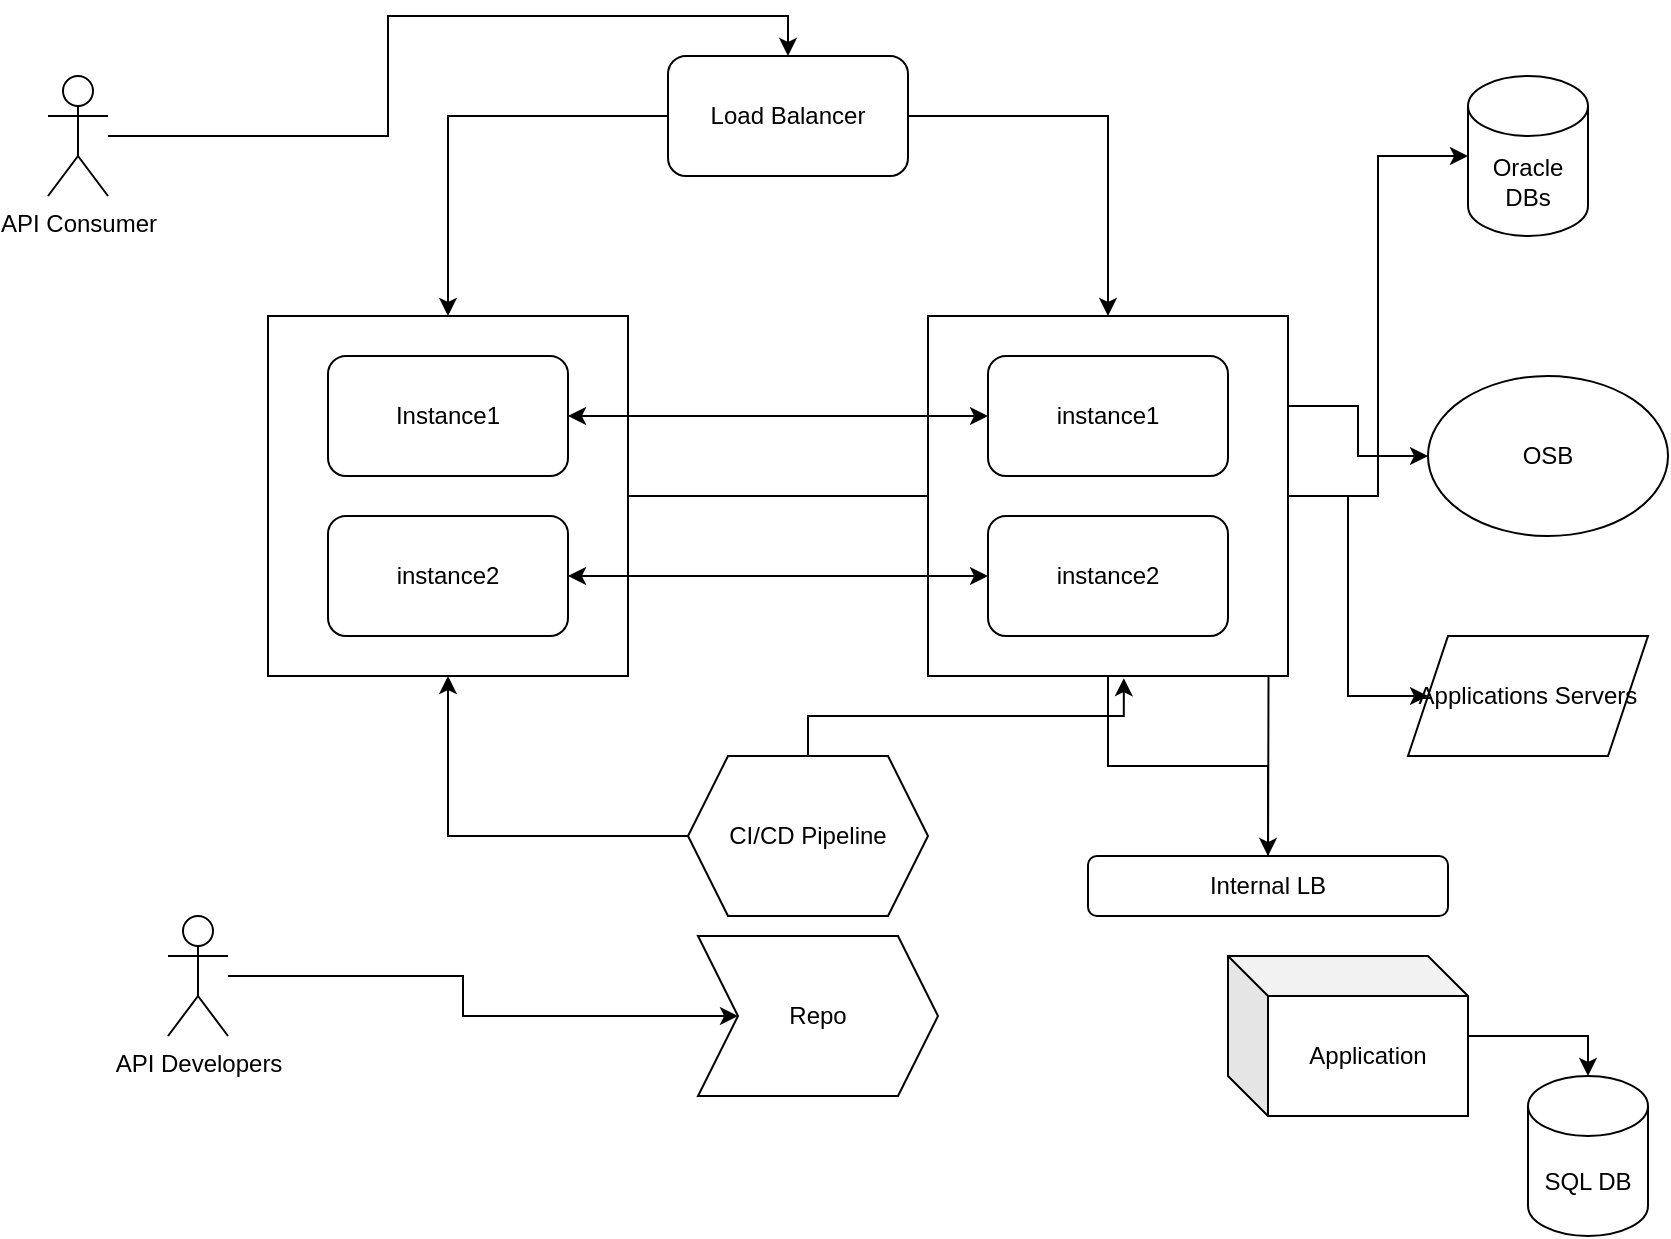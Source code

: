 <mxfile version="24.3.1" type="github">
  <diagram name="Page-1" id="gXQYtVQJtTQVYg1vzYCy">
    <mxGraphModel dx="954" dy="606" grid="1" gridSize="10" guides="1" tooltips="1" connect="1" arrows="1" fold="1" page="1" pageScale="1" pageWidth="850" pageHeight="1100" math="0" shadow="0">
      <root>
        <mxCell id="0" />
        <mxCell id="1" parent="0" />
        <mxCell id="33vtXqFPqnVzqX_2hS3p-32" style="edgeStyle=orthogonalEdgeStyle;rounded=0;orthogonalLoop=1;jettySize=auto;html=1;" edge="1" parent="1" source="33vtXqFPqnVzqX_2hS3p-1">
          <mxGeometry relative="1" as="geometry">
            <mxPoint x="650" y="440" as="targetPoint" />
          </mxGeometry>
        </mxCell>
        <mxCell id="33vtXqFPqnVzqX_2hS3p-1" value="" style="whiteSpace=wrap;html=1;aspect=fixed;" vertex="1" parent="1">
          <mxGeometry x="150" y="160" width="180" height="180" as="geometry" />
        </mxCell>
        <mxCell id="33vtXqFPqnVzqX_2hS3p-13" style="edgeStyle=orthogonalEdgeStyle;rounded=0;orthogonalLoop=1;jettySize=auto;html=1;entryX=0;entryY=0.5;entryDx=0;entryDy=0;exitX=1;exitY=0.25;exitDx=0;exitDy=0;" edge="1" parent="1" source="33vtXqFPqnVzqX_2hS3p-2" target="33vtXqFPqnVzqX_2hS3p-10">
          <mxGeometry relative="1" as="geometry" />
        </mxCell>
        <mxCell id="33vtXqFPqnVzqX_2hS3p-14" style="edgeStyle=orthogonalEdgeStyle;rounded=0;orthogonalLoop=1;jettySize=auto;html=1;entryX=0;entryY=0.5;entryDx=0;entryDy=0;" edge="1" parent="1" source="33vtXqFPqnVzqX_2hS3p-2" target="33vtXqFPqnVzqX_2hS3p-11">
          <mxGeometry relative="1" as="geometry" />
        </mxCell>
        <mxCell id="33vtXqFPqnVzqX_2hS3p-31" style="edgeStyle=orthogonalEdgeStyle;rounded=0;orthogonalLoop=1;jettySize=auto;html=1;" edge="1" parent="1" source="33vtXqFPqnVzqX_2hS3p-2" target="33vtXqFPqnVzqX_2hS3p-30">
          <mxGeometry relative="1" as="geometry" />
        </mxCell>
        <mxCell id="33vtXqFPqnVzqX_2hS3p-2" value="" style="whiteSpace=wrap;html=1;aspect=fixed;" vertex="1" parent="1">
          <mxGeometry x="480" y="160" width="180" height="180" as="geometry" />
        </mxCell>
        <mxCell id="33vtXqFPqnVzqX_2hS3p-3" value="Instance1" style="rounded=1;whiteSpace=wrap;html=1;" vertex="1" parent="1">
          <mxGeometry x="180" y="180" width="120" height="60" as="geometry" />
        </mxCell>
        <mxCell id="33vtXqFPqnVzqX_2hS3p-4" value="instance1" style="rounded=1;whiteSpace=wrap;html=1;" vertex="1" parent="1">
          <mxGeometry x="510" y="180" width="120" height="60" as="geometry" />
        </mxCell>
        <mxCell id="33vtXqFPqnVzqX_2hS3p-5" value="instance2" style="rounded=1;whiteSpace=wrap;html=1;" vertex="1" parent="1">
          <mxGeometry x="180" y="260" width="120" height="60" as="geometry" />
        </mxCell>
        <mxCell id="33vtXqFPqnVzqX_2hS3p-6" value="instance2" style="rounded=1;whiteSpace=wrap;html=1;" vertex="1" parent="1">
          <mxGeometry x="510" y="260" width="120" height="60" as="geometry" />
        </mxCell>
        <mxCell id="33vtXqFPqnVzqX_2hS3p-8" value="" style="endArrow=classic;startArrow=classic;html=1;rounded=0;exitX=1;exitY=0.5;exitDx=0;exitDy=0;" edge="1" parent="1" source="33vtXqFPqnVzqX_2hS3p-3" target="33vtXqFPqnVzqX_2hS3p-4">
          <mxGeometry width="50" height="50" relative="1" as="geometry">
            <mxPoint x="370" y="230" as="sourcePoint" />
            <mxPoint x="420" y="180" as="targetPoint" />
          </mxGeometry>
        </mxCell>
        <mxCell id="33vtXqFPqnVzqX_2hS3p-9" value="" style="endArrow=classic;startArrow=classic;html=1;rounded=0;exitX=1;exitY=0.5;exitDx=0;exitDy=0;" edge="1" parent="1" source="33vtXqFPqnVzqX_2hS3p-5" target="33vtXqFPqnVzqX_2hS3p-6">
          <mxGeometry width="50" height="50" relative="1" as="geometry">
            <mxPoint x="340" y="320" as="sourcePoint" />
            <mxPoint x="390" y="270" as="targetPoint" />
          </mxGeometry>
        </mxCell>
        <mxCell id="33vtXqFPqnVzqX_2hS3p-10" value="OSB" style="ellipse;whiteSpace=wrap;html=1;" vertex="1" parent="1">
          <mxGeometry x="730" y="190" width="120" height="80" as="geometry" />
        </mxCell>
        <mxCell id="33vtXqFPqnVzqX_2hS3p-11" value="Applications Servers" style="shape=parallelogram;perimeter=parallelogramPerimeter;whiteSpace=wrap;html=1;fixedSize=1;" vertex="1" parent="1">
          <mxGeometry x="720" y="320" width="120" height="60" as="geometry" />
        </mxCell>
        <mxCell id="33vtXqFPqnVzqX_2hS3p-12" value="Oracle DBs" style="shape=cylinder3;whiteSpace=wrap;html=1;boundedLbl=1;backgroundOutline=1;size=15;" vertex="1" parent="1">
          <mxGeometry x="750" y="40" width="60" height="80" as="geometry" />
        </mxCell>
        <mxCell id="33vtXqFPqnVzqX_2hS3p-15" style="edgeStyle=orthogonalEdgeStyle;rounded=0;orthogonalLoop=1;jettySize=auto;html=1;entryX=0;entryY=0.5;entryDx=0;entryDy=0;entryPerimeter=0;" edge="1" parent="1" source="33vtXqFPqnVzqX_2hS3p-2" target="33vtXqFPqnVzqX_2hS3p-12">
          <mxGeometry relative="1" as="geometry" />
        </mxCell>
        <mxCell id="33vtXqFPqnVzqX_2hS3p-20" style="edgeStyle=orthogonalEdgeStyle;rounded=0;orthogonalLoop=1;jettySize=auto;html=1;entryX=0.5;entryY=0;entryDx=0;entryDy=0;" edge="1" parent="1" source="33vtXqFPqnVzqX_2hS3p-16" target="33vtXqFPqnVzqX_2hS3p-17">
          <mxGeometry relative="1" as="geometry" />
        </mxCell>
        <mxCell id="33vtXqFPqnVzqX_2hS3p-16" value="API Consumer" style="shape=umlActor;verticalLabelPosition=bottom;verticalAlign=top;html=1;outlineConnect=0;" vertex="1" parent="1">
          <mxGeometry x="40" y="40" width="30" height="60" as="geometry" />
        </mxCell>
        <mxCell id="33vtXqFPqnVzqX_2hS3p-18" style="edgeStyle=orthogonalEdgeStyle;rounded=0;orthogonalLoop=1;jettySize=auto;html=1;entryX=0.5;entryY=0;entryDx=0;entryDy=0;" edge="1" parent="1" source="33vtXqFPqnVzqX_2hS3p-17" target="33vtXqFPqnVzqX_2hS3p-1">
          <mxGeometry relative="1" as="geometry" />
        </mxCell>
        <mxCell id="33vtXqFPqnVzqX_2hS3p-19" style="edgeStyle=orthogonalEdgeStyle;rounded=0;orthogonalLoop=1;jettySize=auto;html=1;entryX=0.5;entryY=0;entryDx=0;entryDy=0;" edge="1" parent="1" source="33vtXqFPqnVzqX_2hS3p-17" target="33vtXqFPqnVzqX_2hS3p-2">
          <mxGeometry relative="1" as="geometry" />
        </mxCell>
        <mxCell id="33vtXqFPqnVzqX_2hS3p-17" value="Load Balancer" style="rounded=1;whiteSpace=wrap;html=1;" vertex="1" parent="1">
          <mxGeometry x="350" y="30" width="120" height="60" as="geometry" />
        </mxCell>
        <mxCell id="33vtXqFPqnVzqX_2hS3p-25" style="edgeStyle=orthogonalEdgeStyle;rounded=0;orthogonalLoop=1;jettySize=auto;html=1;entryX=0;entryY=0.5;entryDx=0;entryDy=0;" edge="1" parent="1" source="33vtXqFPqnVzqX_2hS3p-21" target="33vtXqFPqnVzqX_2hS3p-24">
          <mxGeometry relative="1" as="geometry" />
        </mxCell>
        <mxCell id="33vtXqFPqnVzqX_2hS3p-21" value="API Developers" style="shape=umlActor;verticalLabelPosition=bottom;verticalAlign=top;html=1;outlineConnect=0;" vertex="1" parent="1">
          <mxGeometry x="100" y="460" width="30" height="60" as="geometry" />
        </mxCell>
        <mxCell id="33vtXqFPqnVzqX_2hS3p-24" value="Repo" style="shape=step;perimeter=stepPerimeter;whiteSpace=wrap;html=1;fixedSize=1;" vertex="1" parent="1">
          <mxGeometry x="365" y="470" width="120" height="80" as="geometry" />
        </mxCell>
        <mxCell id="33vtXqFPqnVzqX_2hS3p-27" style="edgeStyle=orthogonalEdgeStyle;rounded=0;orthogonalLoop=1;jettySize=auto;html=1;entryX=0.5;entryY=1;entryDx=0;entryDy=0;" edge="1" parent="1" source="33vtXqFPqnVzqX_2hS3p-26" target="33vtXqFPqnVzqX_2hS3p-1">
          <mxGeometry relative="1" as="geometry" />
        </mxCell>
        <mxCell id="33vtXqFPqnVzqX_2hS3p-26" value="CI/CD Pipeline" style="shape=hexagon;perimeter=hexagonPerimeter2;whiteSpace=wrap;html=1;fixedSize=1;" vertex="1" parent="1">
          <mxGeometry x="360" y="380" width="120" height="80" as="geometry" />
        </mxCell>
        <mxCell id="33vtXqFPqnVzqX_2hS3p-28" style="edgeStyle=orthogonalEdgeStyle;rounded=0;orthogonalLoop=1;jettySize=auto;html=1;entryX=0.544;entryY=1.006;entryDx=0;entryDy=0;entryPerimeter=0;" edge="1" parent="1" source="33vtXqFPqnVzqX_2hS3p-26" target="33vtXqFPqnVzqX_2hS3p-2">
          <mxGeometry relative="1" as="geometry" />
        </mxCell>
        <mxCell id="33vtXqFPqnVzqX_2hS3p-29" value="Application" style="shape=cube;whiteSpace=wrap;html=1;boundedLbl=1;backgroundOutline=1;darkOpacity=0.05;darkOpacity2=0.1;" vertex="1" parent="1">
          <mxGeometry x="630" y="480" width="120" height="80" as="geometry" />
        </mxCell>
        <mxCell id="33vtXqFPqnVzqX_2hS3p-30" value="Internal LB" style="rounded=1;whiteSpace=wrap;html=1;" vertex="1" parent="1">
          <mxGeometry x="560" y="430" width="180" height="30" as="geometry" />
        </mxCell>
        <mxCell id="33vtXqFPqnVzqX_2hS3p-33" value="SQL DB" style="shape=cylinder3;whiteSpace=wrap;html=1;boundedLbl=1;backgroundOutline=1;size=15;" vertex="1" parent="1">
          <mxGeometry x="780" y="540" width="60" height="80" as="geometry" />
        </mxCell>
        <mxCell id="33vtXqFPqnVzqX_2hS3p-34" style="edgeStyle=orthogonalEdgeStyle;rounded=0;orthogonalLoop=1;jettySize=auto;html=1;entryX=0.5;entryY=0;entryDx=0;entryDy=0;entryPerimeter=0;" edge="1" parent="1" source="33vtXqFPqnVzqX_2hS3p-29" target="33vtXqFPqnVzqX_2hS3p-33">
          <mxGeometry relative="1" as="geometry" />
        </mxCell>
      </root>
    </mxGraphModel>
  </diagram>
</mxfile>
